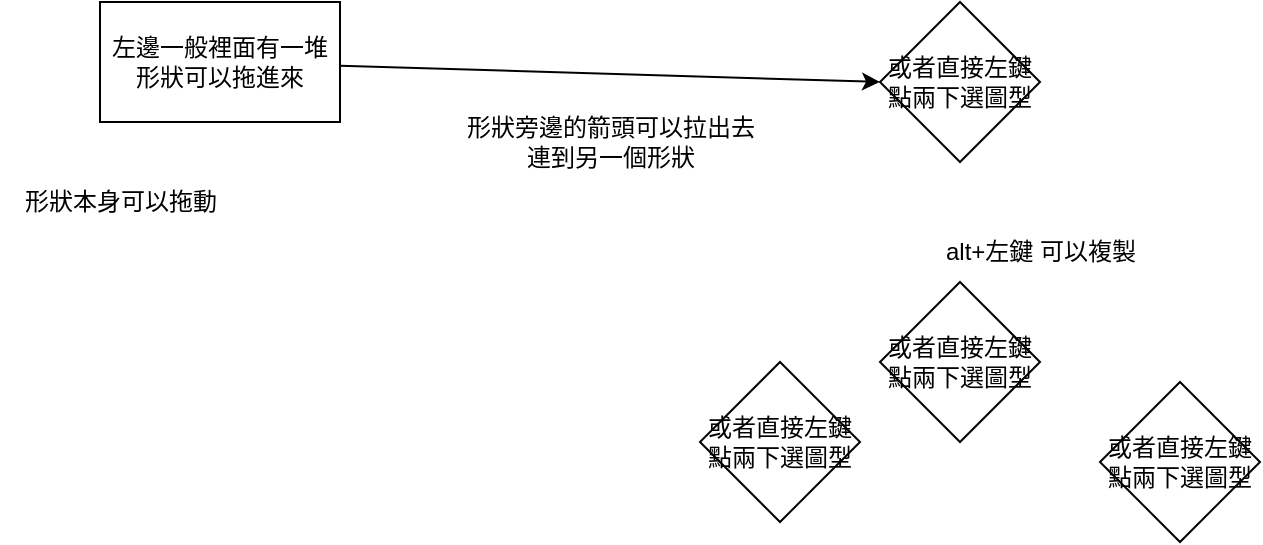 <mxfile>
    <diagram id="MxBKb32Fq6hxVJsZNLTl" name="第1頁">
        <mxGraphModel dx="1204" dy="670" grid="1" gridSize="10" guides="1" tooltips="1" connect="1" arrows="1" fold="1" page="1" pageScale="1" pageWidth="827" pageHeight="1169" math="0" shadow="0">
            <root>
                <mxCell id="0"/>
                <mxCell id="1" parent="0"/>
                <mxCell id="4" style="edgeStyle=none;html=1;entryX=0;entryY=0.5;entryDx=0;entryDy=0;" edge="1" parent="1" source="2" target="3">
                    <mxGeometry relative="1" as="geometry"/>
                </mxCell>
                <mxCell id="2" value="左邊一般裡面有一堆形狀可以拖進來&lt;br&gt;" style="rounded=0;whiteSpace=wrap;html=1;" vertex="1" parent="1">
                    <mxGeometry x="100" y="190" width="120" height="60" as="geometry"/>
                </mxCell>
                <mxCell id="3" value="或者直接左鍵點兩下選圖型" style="rhombus;whiteSpace=wrap;html=1;" vertex="1" parent="1">
                    <mxGeometry x="490" y="190" width="80" height="80" as="geometry"/>
                </mxCell>
                <mxCell id="6" value="形狀本身可以拖動" style="text;html=1;align=center;verticalAlign=middle;resizable=0;points=[];autosize=1;strokeColor=none;fillColor=none;" vertex="1" parent="1">
                    <mxGeometry x="50" y="275" width="120" height="30" as="geometry"/>
                </mxCell>
                <mxCell id="7" value="形狀旁邊的箭頭可以拉出去&lt;br&gt;連到另一個形狀" style="text;html=1;align=center;verticalAlign=middle;resizable=0;points=[];autosize=1;strokeColor=none;fillColor=none;" vertex="1" parent="1">
                    <mxGeometry x="270" y="240" width="170" height="40" as="geometry"/>
                </mxCell>
                <mxCell id="8" value="或者直接左鍵點兩下選圖型" style="rhombus;whiteSpace=wrap;html=1;" vertex="1" parent="1">
                    <mxGeometry x="490" y="330" width="80" height="80" as="geometry"/>
                </mxCell>
                <mxCell id="9" value="alt+左鍵 可以複製" style="text;html=1;align=center;verticalAlign=middle;resizable=0;points=[];autosize=1;strokeColor=none;fillColor=none;" vertex="1" parent="1">
                    <mxGeometry x="510" y="300" width="120" height="30" as="geometry"/>
                </mxCell>
                <mxCell id="10" value="或者直接左鍵點兩下選圖型" style="rhombus;whiteSpace=wrap;html=1;" vertex="1" parent="1">
                    <mxGeometry x="400" y="370" width="80" height="80" as="geometry"/>
                </mxCell>
                <mxCell id="11" value="或者直接左鍵點兩下選圖型" style="rhombus;whiteSpace=wrap;html=1;" vertex="1" parent="1">
                    <mxGeometry x="600" y="380" width="80" height="80" as="geometry"/>
                </mxCell>
            </root>
        </mxGraphModel>
    </diagram>
</mxfile>